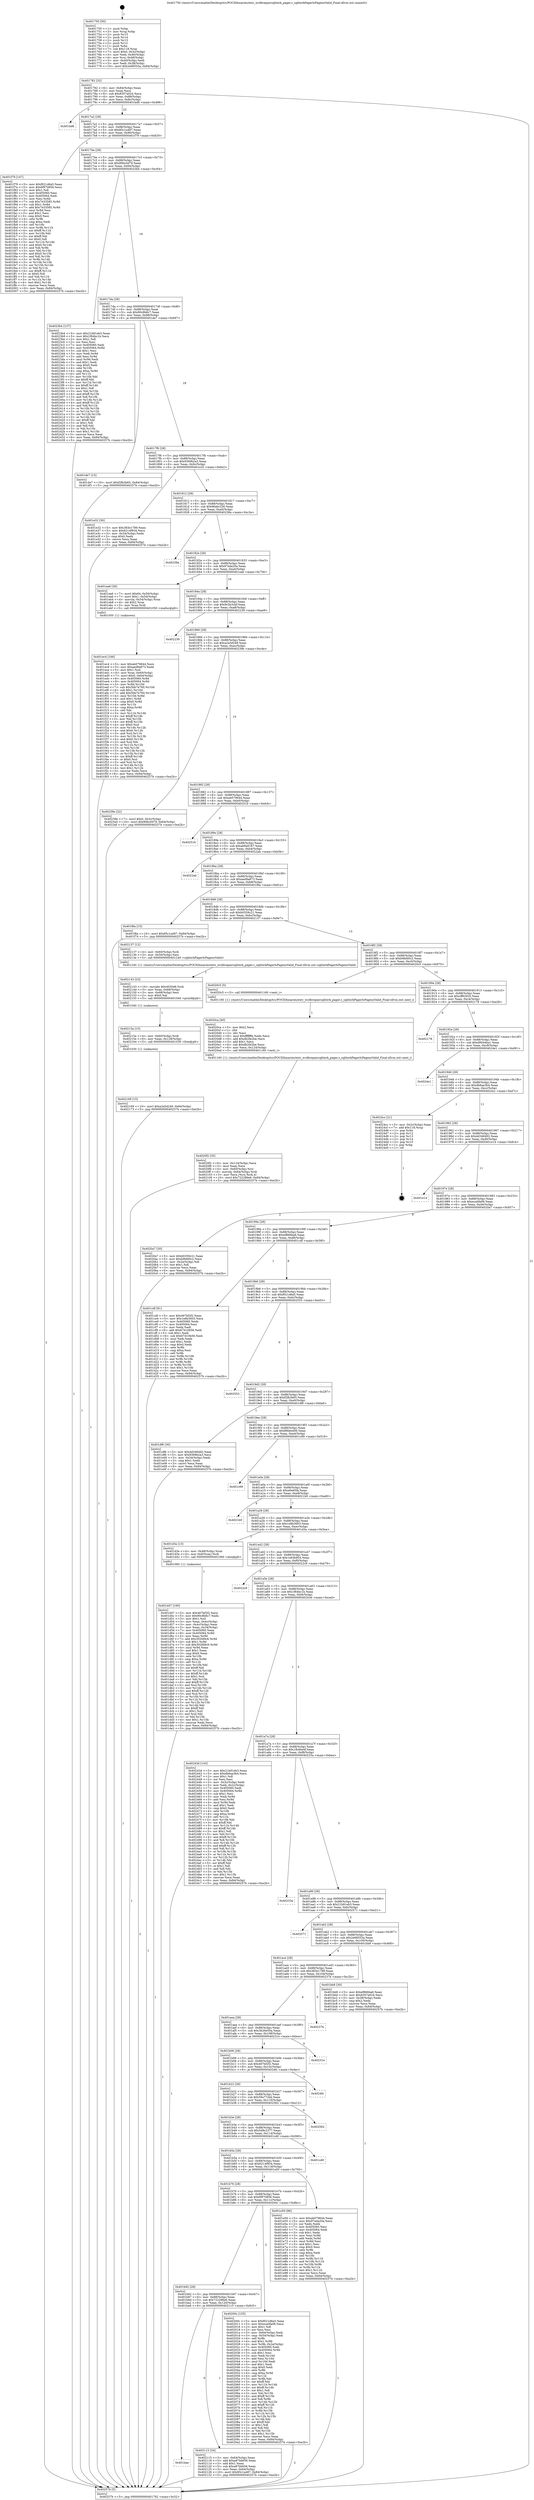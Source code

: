 digraph "0x401750" {
  label = "0x401750 (/mnt/c/Users/mathe/Desktop/tcc/POCII/binaries/extr_wcdbrepairsqliterk_pager.c_sqliterkPagerIsPagenoValid_Final-ollvm.out::main(0))"
  labelloc = "t"
  node[shape=record]

  Entry [label="",width=0.3,height=0.3,shape=circle,fillcolor=black,style=filled]
  "0x401782" [label="{
     0x401782 [32]\l
     | [instrs]\l
     &nbsp;&nbsp;0x401782 \<+6\>: mov -0x84(%rbp),%eax\l
     &nbsp;&nbsp;0x401788 \<+2\>: mov %eax,%ecx\l
     &nbsp;&nbsp;0x40178a \<+6\>: sub $0x8307a024,%ecx\l
     &nbsp;&nbsp;0x401790 \<+6\>: mov %eax,-0x88(%rbp)\l
     &nbsp;&nbsp;0x401796 \<+6\>: mov %ecx,-0x8c(%rbp)\l
     &nbsp;&nbsp;0x40179c \<+6\>: je 0000000000401bd6 \<main+0x486\>\l
  }"]
  "0x401bd6" [label="{
     0x401bd6\l
  }", style=dashed]
  "0x4017a2" [label="{
     0x4017a2 [28]\l
     | [instrs]\l
     &nbsp;&nbsp;0x4017a2 \<+5\>: jmp 00000000004017a7 \<main+0x57\>\l
     &nbsp;&nbsp;0x4017a7 \<+6\>: mov -0x88(%rbp),%eax\l
     &nbsp;&nbsp;0x4017ad \<+5\>: sub $0x85c1a487,%eax\l
     &nbsp;&nbsp;0x4017b2 \<+6\>: mov %eax,-0x90(%rbp)\l
     &nbsp;&nbsp;0x4017b8 \<+6\>: je 0000000000401f79 \<main+0x829\>\l
  }"]
  Exit [label="",width=0.3,height=0.3,shape=circle,fillcolor=black,style=filled,peripheries=2]
  "0x401f79" [label="{
     0x401f79 [147]\l
     | [instrs]\l
     &nbsp;&nbsp;0x401f79 \<+5\>: mov $0xf021d6a5,%eax\l
     &nbsp;&nbsp;0x401f7e \<+5\>: mov $0x6f970856,%ecx\l
     &nbsp;&nbsp;0x401f83 \<+2\>: mov $0x1,%dl\l
     &nbsp;&nbsp;0x401f85 \<+7\>: mov 0x405060,%esi\l
     &nbsp;&nbsp;0x401f8c \<+7\>: mov 0x405064,%edi\l
     &nbsp;&nbsp;0x401f93 \<+3\>: mov %esi,%r8d\l
     &nbsp;&nbsp;0x401f96 \<+7\>: sub $0x7e33585,%r8d\l
     &nbsp;&nbsp;0x401f9d \<+4\>: sub $0x1,%r8d\l
     &nbsp;&nbsp;0x401fa1 \<+7\>: add $0x7e33585,%r8d\l
     &nbsp;&nbsp;0x401fa8 \<+4\>: imul %r8d,%esi\l
     &nbsp;&nbsp;0x401fac \<+3\>: and $0x1,%esi\l
     &nbsp;&nbsp;0x401faf \<+3\>: cmp $0x0,%esi\l
     &nbsp;&nbsp;0x401fb2 \<+4\>: sete %r9b\l
     &nbsp;&nbsp;0x401fb6 \<+3\>: cmp $0xa,%edi\l
     &nbsp;&nbsp;0x401fb9 \<+4\>: setl %r10b\l
     &nbsp;&nbsp;0x401fbd \<+3\>: mov %r9b,%r11b\l
     &nbsp;&nbsp;0x401fc0 \<+4\>: xor $0xff,%r11b\l
     &nbsp;&nbsp;0x401fc4 \<+3\>: mov %r10b,%bl\l
     &nbsp;&nbsp;0x401fc7 \<+3\>: xor $0xff,%bl\l
     &nbsp;&nbsp;0x401fca \<+3\>: xor $0x0,%dl\l
     &nbsp;&nbsp;0x401fcd \<+3\>: mov %r11b,%r14b\l
     &nbsp;&nbsp;0x401fd0 \<+4\>: and $0x0,%r14b\l
     &nbsp;&nbsp;0x401fd4 \<+3\>: and %dl,%r9b\l
     &nbsp;&nbsp;0x401fd7 \<+3\>: mov %bl,%r15b\l
     &nbsp;&nbsp;0x401fda \<+4\>: and $0x0,%r15b\l
     &nbsp;&nbsp;0x401fde \<+3\>: and %dl,%r10b\l
     &nbsp;&nbsp;0x401fe1 \<+3\>: or %r9b,%r14b\l
     &nbsp;&nbsp;0x401fe4 \<+3\>: or %r10b,%r15b\l
     &nbsp;&nbsp;0x401fe7 \<+3\>: xor %r15b,%r14b\l
     &nbsp;&nbsp;0x401fea \<+3\>: or %bl,%r11b\l
     &nbsp;&nbsp;0x401fed \<+4\>: xor $0xff,%r11b\l
     &nbsp;&nbsp;0x401ff1 \<+3\>: or $0x0,%dl\l
     &nbsp;&nbsp;0x401ff4 \<+3\>: and %dl,%r11b\l
     &nbsp;&nbsp;0x401ff7 \<+3\>: or %r11b,%r14b\l
     &nbsp;&nbsp;0x401ffa \<+4\>: test $0x1,%r14b\l
     &nbsp;&nbsp;0x401ffe \<+3\>: cmovne %ecx,%eax\l
     &nbsp;&nbsp;0x402001 \<+6\>: mov %eax,-0x84(%rbp)\l
     &nbsp;&nbsp;0x402007 \<+5\>: jmp 000000000040257b \<main+0xe2b\>\l
  }"]
  "0x4017be" [label="{
     0x4017be [28]\l
     | [instrs]\l
     &nbsp;&nbsp;0x4017be \<+5\>: jmp 00000000004017c3 \<main+0x73\>\l
     &nbsp;&nbsp;0x4017c3 \<+6\>: mov -0x88(%rbp),%eax\l
     &nbsp;&nbsp;0x4017c9 \<+5\>: sub $0x90bc0d79,%eax\l
     &nbsp;&nbsp;0x4017ce \<+6\>: mov %eax,-0x94(%rbp)\l
     &nbsp;&nbsp;0x4017d4 \<+6\>: je 00000000004023b4 \<main+0xc64\>\l
  }"]
  "0x402169" [label="{
     0x402169 [15]\l
     | [instrs]\l
     &nbsp;&nbsp;0x402169 \<+10\>: movl $0xa2a5d249,-0x84(%rbp)\l
     &nbsp;&nbsp;0x402173 \<+5\>: jmp 000000000040257b \<main+0xe2b\>\l
  }"]
  "0x4023b4" [label="{
     0x4023b4 [137]\l
     | [instrs]\l
     &nbsp;&nbsp;0x4023b4 \<+5\>: mov $0x21b91eb3,%eax\l
     &nbsp;&nbsp;0x4023b9 \<+5\>: mov $0x1f64bc1b,%ecx\l
     &nbsp;&nbsp;0x4023be \<+2\>: mov $0x1,%dl\l
     &nbsp;&nbsp;0x4023c0 \<+2\>: xor %esi,%esi\l
     &nbsp;&nbsp;0x4023c2 \<+7\>: mov 0x405060,%edi\l
     &nbsp;&nbsp;0x4023c9 \<+8\>: mov 0x405064,%r8d\l
     &nbsp;&nbsp;0x4023d1 \<+3\>: sub $0x1,%esi\l
     &nbsp;&nbsp;0x4023d4 \<+3\>: mov %edi,%r9d\l
     &nbsp;&nbsp;0x4023d7 \<+3\>: add %esi,%r9d\l
     &nbsp;&nbsp;0x4023da \<+4\>: imul %r9d,%edi\l
     &nbsp;&nbsp;0x4023de \<+3\>: and $0x1,%edi\l
     &nbsp;&nbsp;0x4023e1 \<+3\>: cmp $0x0,%edi\l
     &nbsp;&nbsp;0x4023e4 \<+4\>: sete %r10b\l
     &nbsp;&nbsp;0x4023e8 \<+4\>: cmp $0xa,%r8d\l
     &nbsp;&nbsp;0x4023ec \<+4\>: setl %r11b\l
     &nbsp;&nbsp;0x4023f0 \<+3\>: mov %r10b,%bl\l
     &nbsp;&nbsp;0x4023f3 \<+3\>: xor $0xff,%bl\l
     &nbsp;&nbsp;0x4023f6 \<+3\>: mov %r11b,%r14b\l
     &nbsp;&nbsp;0x4023f9 \<+4\>: xor $0xff,%r14b\l
     &nbsp;&nbsp;0x4023fd \<+3\>: xor $0x1,%dl\l
     &nbsp;&nbsp;0x402400 \<+3\>: mov %bl,%r15b\l
     &nbsp;&nbsp;0x402403 \<+4\>: and $0xff,%r15b\l
     &nbsp;&nbsp;0x402407 \<+3\>: and %dl,%r10b\l
     &nbsp;&nbsp;0x40240a \<+3\>: mov %r14b,%r12b\l
     &nbsp;&nbsp;0x40240d \<+4\>: and $0xff,%r12b\l
     &nbsp;&nbsp;0x402411 \<+3\>: and %dl,%r11b\l
     &nbsp;&nbsp;0x402414 \<+3\>: or %r10b,%r15b\l
     &nbsp;&nbsp;0x402417 \<+3\>: or %r11b,%r12b\l
     &nbsp;&nbsp;0x40241a \<+3\>: xor %r12b,%r15b\l
     &nbsp;&nbsp;0x40241d \<+3\>: or %r14b,%bl\l
     &nbsp;&nbsp;0x402420 \<+3\>: xor $0xff,%bl\l
     &nbsp;&nbsp;0x402423 \<+3\>: or $0x1,%dl\l
     &nbsp;&nbsp;0x402426 \<+2\>: and %dl,%bl\l
     &nbsp;&nbsp;0x402428 \<+3\>: or %bl,%r15b\l
     &nbsp;&nbsp;0x40242b \<+4\>: test $0x1,%r15b\l
     &nbsp;&nbsp;0x40242f \<+3\>: cmovne %ecx,%eax\l
     &nbsp;&nbsp;0x402432 \<+6\>: mov %eax,-0x84(%rbp)\l
     &nbsp;&nbsp;0x402438 \<+5\>: jmp 000000000040257b \<main+0xe2b\>\l
  }"]
  "0x4017da" [label="{
     0x4017da [28]\l
     | [instrs]\l
     &nbsp;&nbsp;0x4017da \<+5\>: jmp 00000000004017df \<main+0x8f\>\l
     &nbsp;&nbsp;0x4017df \<+6\>: mov -0x88(%rbp),%eax\l
     &nbsp;&nbsp;0x4017e5 \<+5\>: sub $0x90c8b6c7,%eax\l
     &nbsp;&nbsp;0x4017ea \<+6\>: mov %eax,-0x98(%rbp)\l
     &nbsp;&nbsp;0x4017f0 \<+6\>: je 0000000000401de7 \<main+0x697\>\l
  }"]
  "0x40215a" [label="{
     0x40215a [15]\l
     | [instrs]\l
     &nbsp;&nbsp;0x40215a \<+4\>: mov -0x60(%rbp),%rdi\l
     &nbsp;&nbsp;0x40215e \<+6\>: mov %eax,-0x128(%rbp)\l
     &nbsp;&nbsp;0x402164 \<+5\>: call 0000000000401030 \<free@plt\>\l
     | [calls]\l
     &nbsp;&nbsp;0x401030 \{1\} (unknown)\l
  }"]
  "0x401de7" [label="{
     0x401de7 [15]\l
     | [instrs]\l
     &nbsp;&nbsp;0x401de7 \<+10\>: movl $0xf2fb3b65,-0x84(%rbp)\l
     &nbsp;&nbsp;0x401df1 \<+5\>: jmp 000000000040257b \<main+0xe2b\>\l
  }"]
  "0x4017f6" [label="{
     0x4017f6 [28]\l
     | [instrs]\l
     &nbsp;&nbsp;0x4017f6 \<+5\>: jmp 00000000004017fb \<main+0xab\>\l
     &nbsp;&nbsp;0x4017fb \<+6\>: mov -0x88(%rbp),%eax\l
     &nbsp;&nbsp;0x401801 \<+5\>: sub $0x9369b2a3,%eax\l
     &nbsp;&nbsp;0x401806 \<+6\>: mov %eax,-0x9c(%rbp)\l
     &nbsp;&nbsp;0x40180c \<+6\>: je 0000000000401e32 \<main+0x6e2\>\l
  }"]
  "0x402143" [label="{
     0x402143 [23]\l
     | [instrs]\l
     &nbsp;&nbsp;0x402143 \<+10\>: movabs $0x4030d6,%rdi\l
     &nbsp;&nbsp;0x40214d \<+3\>: mov %eax,-0x68(%rbp)\l
     &nbsp;&nbsp;0x402150 \<+3\>: mov -0x68(%rbp),%esi\l
     &nbsp;&nbsp;0x402153 \<+2\>: mov $0x0,%al\l
     &nbsp;&nbsp;0x402155 \<+5\>: call 0000000000401040 \<printf@plt\>\l
     | [calls]\l
     &nbsp;&nbsp;0x401040 \{1\} (unknown)\l
  }"]
  "0x401e32" [label="{
     0x401e32 [30]\l
     | [instrs]\l
     &nbsp;&nbsp;0x401e32 \<+5\>: mov $0x383e1789,%eax\l
     &nbsp;&nbsp;0x401e37 \<+5\>: mov $0x6214f934,%ecx\l
     &nbsp;&nbsp;0x401e3c \<+3\>: mov -0x34(%rbp),%edx\l
     &nbsp;&nbsp;0x401e3f \<+3\>: cmp $0x0,%edx\l
     &nbsp;&nbsp;0x401e42 \<+3\>: cmove %ecx,%eax\l
     &nbsp;&nbsp;0x401e45 \<+6\>: mov %eax,-0x84(%rbp)\l
     &nbsp;&nbsp;0x401e4b \<+5\>: jmp 000000000040257b \<main+0xe2b\>\l
  }"]
  "0x401812" [label="{
     0x401812 [28]\l
     | [instrs]\l
     &nbsp;&nbsp;0x401812 \<+5\>: jmp 0000000000401817 \<main+0xc7\>\l
     &nbsp;&nbsp;0x401817 \<+6\>: mov -0x88(%rbp),%eax\l
     &nbsp;&nbsp;0x40181d \<+5\>: sub $0x96abc326,%eax\l
     &nbsp;&nbsp;0x401822 \<+6\>: mov %eax,-0xa0(%rbp)\l
     &nbsp;&nbsp;0x401828 \<+6\>: je 000000000040238a \<main+0xc3a\>\l
  }"]
  "0x401bae" [label="{
     0x401bae\l
  }", style=dashed]
  "0x40238a" [label="{
     0x40238a\l
  }", style=dashed]
  "0x40182e" [label="{
     0x40182e [28]\l
     | [instrs]\l
     &nbsp;&nbsp;0x40182e \<+5\>: jmp 0000000000401833 \<main+0xe3\>\l
     &nbsp;&nbsp;0x401833 \<+6\>: mov -0x88(%rbp),%eax\l
     &nbsp;&nbsp;0x401839 \<+5\>: sub $0x97eda20a,%eax\l
     &nbsp;&nbsp;0x40183e \<+6\>: mov %eax,-0xa4(%rbp)\l
     &nbsp;&nbsp;0x401844 \<+6\>: je 0000000000401ea6 \<main+0x756\>\l
  }"]
  "0x402115" [label="{
     0x402115 [34]\l
     | [instrs]\l
     &nbsp;&nbsp;0x402115 \<+3\>: mov -0x64(%rbp),%eax\l
     &nbsp;&nbsp;0x402118 \<+5\>: add $0xa87bb656,%eax\l
     &nbsp;&nbsp;0x40211d \<+3\>: add $0x1,%eax\l
     &nbsp;&nbsp;0x402120 \<+5\>: sub $0xa87bb656,%eax\l
     &nbsp;&nbsp;0x402125 \<+3\>: mov %eax,-0x64(%rbp)\l
     &nbsp;&nbsp;0x402128 \<+10\>: movl $0x85c1a487,-0x84(%rbp)\l
     &nbsp;&nbsp;0x402132 \<+5\>: jmp 000000000040257b \<main+0xe2b\>\l
  }"]
  "0x401ea6" [label="{
     0x401ea6 [30]\l
     | [instrs]\l
     &nbsp;&nbsp;0x401ea6 \<+7\>: movl $0x64,-0x50(%rbp)\l
     &nbsp;&nbsp;0x401ead \<+7\>: movl $0x1,-0x54(%rbp)\l
     &nbsp;&nbsp;0x401eb4 \<+4\>: movslq -0x54(%rbp),%rax\l
     &nbsp;&nbsp;0x401eb8 \<+4\>: shl $0x2,%rax\l
     &nbsp;&nbsp;0x401ebc \<+3\>: mov %rax,%rdi\l
     &nbsp;&nbsp;0x401ebf \<+5\>: call 0000000000401050 \<malloc@plt\>\l
     | [calls]\l
     &nbsp;&nbsp;0x401050 \{1\} (unknown)\l
  }"]
  "0x40184a" [label="{
     0x40184a [28]\l
     | [instrs]\l
     &nbsp;&nbsp;0x40184a \<+5\>: jmp 000000000040184f \<main+0xff\>\l
     &nbsp;&nbsp;0x40184f \<+6\>: mov -0x88(%rbp),%eax\l
     &nbsp;&nbsp;0x401855 \<+5\>: sub $0x9c5b3cbf,%eax\l
     &nbsp;&nbsp;0x40185a \<+6\>: mov %eax,-0xa8(%rbp)\l
     &nbsp;&nbsp;0x401860 \<+6\>: je 0000000000402239 \<main+0xae9\>\l
  }"]
  "0x4020f2" [label="{
     0x4020f2 [35]\l
     | [instrs]\l
     &nbsp;&nbsp;0x4020f2 \<+6\>: mov -0x124(%rbp),%ecx\l
     &nbsp;&nbsp;0x4020f8 \<+3\>: imul %eax,%ecx\l
     &nbsp;&nbsp;0x4020fb \<+4\>: mov -0x60(%rbp),%rsi\l
     &nbsp;&nbsp;0x4020ff \<+4\>: movslq -0x64(%rbp),%rdi\l
     &nbsp;&nbsp;0x402103 \<+3\>: mov %ecx,(%rsi,%rdi,4)\l
     &nbsp;&nbsp;0x402106 \<+10\>: movl $0x722286e6,-0x84(%rbp)\l
     &nbsp;&nbsp;0x402110 \<+5\>: jmp 000000000040257b \<main+0xe2b\>\l
  }"]
  "0x402239" [label="{
     0x402239\l
  }", style=dashed]
  "0x401866" [label="{
     0x401866 [28]\l
     | [instrs]\l
     &nbsp;&nbsp;0x401866 \<+5\>: jmp 000000000040186b \<main+0x11b\>\l
     &nbsp;&nbsp;0x40186b \<+6\>: mov -0x88(%rbp),%eax\l
     &nbsp;&nbsp;0x401871 \<+5\>: sub $0xa2a5d249,%eax\l
     &nbsp;&nbsp;0x401876 \<+6\>: mov %eax,-0xac(%rbp)\l
     &nbsp;&nbsp;0x40187c \<+6\>: je 000000000040239e \<main+0xc4e\>\l
  }"]
  "0x4020ca" [label="{
     0x4020ca [40]\l
     | [instrs]\l
     &nbsp;&nbsp;0x4020ca \<+5\>: mov $0x2,%ecx\l
     &nbsp;&nbsp;0x4020cf \<+1\>: cltd\l
     &nbsp;&nbsp;0x4020d0 \<+2\>: idiv %ecx\l
     &nbsp;&nbsp;0x4020d2 \<+6\>: imul $0xfffffffe,%edx,%ecx\l
     &nbsp;&nbsp;0x4020d8 \<+6\>: add $0xdb2fe2be,%ecx\l
     &nbsp;&nbsp;0x4020de \<+3\>: add $0x1,%ecx\l
     &nbsp;&nbsp;0x4020e1 \<+6\>: sub $0xdb2fe2be,%ecx\l
     &nbsp;&nbsp;0x4020e7 \<+6\>: mov %ecx,-0x124(%rbp)\l
     &nbsp;&nbsp;0x4020ed \<+5\>: call 0000000000401160 \<next_i\>\l
     | [calls]\l
     &nbsp;&nbsp;0x401160 \{1\} (/mnt/c/Users/mathe/Desktop/tcc/POCII/binaries/extr_wcdbrepairsqliterk_pager.c_sqliterkPagerIsPagenoValid_Final-ollvm.out::next_i)\l
  }"]
  "0x40239e" [label="{
     0x40239e [22]\l
     | [instrs]\l
     &nbsp;&nbsp;0x40239e \<+7\>: movl $0x0,-0x3c(%rbp)\l
     &nbsp;&nbsp;0x4023a5 \<+10\>: movl $0x90bc0d79,-0x84(%rbp)\l
     &nbsp;&nbsp;0x4023af \<+5\>: jmp 000000000040257b \<main+0xe2b\>\l
  }"]
  "0x401882" [label="{
     0x401882 [28]\l
     | [instrs]\l
     &nbsp;&nbsp;0x401882 \<+5\>: jmp 0000000000401887 \<main+0x137\>\l
     &nbsp;&nbsp;0x401887 \<+6\>: mov -0x88(%rbp),%eax\l
     &nbsp;&nbsp;0x40188d \<+5\>: sub $0xab079644,%eax\l
     &nbsp;&nbsp;0x401892 \<+6\>: mov %eax,-0xb0(%rbp)\l
     &nbsp;&nbsp;0x401898 \<+6\>: je 000000000040251b \<main+0xdcb\>\l
  }"]
  "0x401b92" [label="{
     0x401b92 [28]\l
     | [instrs]\l
     &nbsp;&nbsp;0x401b92 \<+5\>: jmp 0000000000401b97 \<main+0x447\>\l
     &nbsp;&nbsp;0x401b97 \<+6\>: mov -0x88(%rbp),%eax\l
     &nbsp;&nbsp;0x401b9d \<+5\>: sub $0x722286e6,%eax\l
     &nbsp;&nbsp;0x401ba2 \<+6\>: mov %eax,-0x120(%rbp)\l
     &nbsp;&nbsp;0x401ba8 \<+6\>: je 0000000000402115 \<main+0x9c5\>\l
  }"]
  "0x40251b" [label="{
     0x40251b\l
  }", style=dashed]
  "0x40189e" [label="{
     0x40189e [28]\l
     | [instrs]\l
     &nbsp;&nbsp;0x40189e \<+5\>: jmp 00000000004018a3 \<main+0x153\>\l
     &nbsp;&nbsp;0x4018a3 \<+6\>: mov -0x88(%rbp),%eax\l
     &nbsp;&nbsp;0x4018a9 \<+5\>: sub $0xab9a9187,%eax\l
     &nbsp;&nbsp;0x4018ae \<+6\>: mov %eax,-0xb4(%rbp)\l
     &nbsp;&nbsp;0x4018b4 \<+6\>: je 00000000004022ab \<main+0xb5b\>\l
  }"]
  "0x40200c" [label="{
     0x40200c [155]\l
     | [instrs]\l
     &nbsp;&nbsp;0x40200c \<+5\>: mov $0xf021d6a5,%eax\l
     &nbsp;&nbsp;0x402011 \<+5\>: mov $0xeca0fa06,%ecx\l
     &nbsp;&nbsp;0x402016 \<+2\>: mov $0x1,%dl\l
     &nbsp;&nbsp;0x402018 \<+2\>: xor %esi,%esi\l
     &nbsp;&nbsp;0x40201a \<+3\>: mov -0x64(%rbp),%edi\l
     &nbsp;&nbsp;0x40201d \<+3\>: cmp -0x54(%rbp),%edi\l
     &nbsp;&nbsp;0x402020 \<+4\>: setl %r8b\l
     &nbsp;&nbsp;0x402024 \<+4\>: and $0x1,%r8b\l
     &nbsp;&nbsp;0x402028 \<+4\>: mov %r8b,-0x2e(%rbp)\l
     &nbsp;&nbsp;0x40202c \<+7\>: mov 0x405060,%edi\l
     &nbsp;&nbsp;0x402033 \<+8\>: mov 0x405064,%r9d\l
     &nbsp;&nbsp;0x40203b \<+3\>: sub $0x1,%esi\l
     &nbsp;&nbsp;0x40203e \<+3\>: mov %edi,%r10d\l
     &nbsp;&nbsp;0x402041 \<+3\>: add %esi,%r10d\l
     &nbsp;&nbsp;0x402044 \<+4\>: imul %r10d,%edi\l
     &nbsp;&nbsp;0x402048 \<+3\>: and $0x1,%edi\l
     &nbsp;&nbsp;0x40204b \<+3\>: cmp $0x0,%edi\l
     &nbsp;&nbsp;0x40204e \<+4\>: sete %r8b\l
     &nbsp;&nbsp;0x402052 \<+4\>: cmp $0xa,%r9d\l
     &nbsp;&nbsp;0x402056 \<+4\>: setl %r11b\l
     &nbsp;&nbsp;0x40205a \<+3\>: mov %r8b,%bl\l
     &nbsp;&nbsp;0x40205d \<+3\>: xor $0xff,%bl\l
     &nbsp;&nbsp;0x402060 \<+3\>: mov %r11b,%r14b\l
     &nbsp;&nbsp;0x402063 \<+4\>: xor $0xff,%r14b\l
     &nbsp;&nbsp;0x402067 \<+3\>: xor $0x1,%dl\l
     &nbsp;&nbsp;0x40206a \<+3\>: mov %bl,%r15b\l
     &nbsp;&nbsp;0x40206d \<+4\>: and $0xff,%r15b\l
     &nbsp;&nbsp;0x402071 \<+3\>: and %dl,%r8b\l
     &nbsp;&nbsp;0x402074 \<+3\>: mov %r14b,%r12b\l
     &nbsp;&nbsp;0x402077 \<+4\>: and $0xff,%r12b\l
     &nbsp;&nbsp;0x40207b \<+3\>: and %dl,%r11b\l
     &nbsp;&nbsp;0x40207e \<+3\>: or %r8b,%r15b\l
     &nbsp;&nbsp;0x402081 \<+3\>: or %r11b,%r12b\l
     &nbsp;&nbsp;0x402084 \<+3\>: xor %r12b,%r15b\l
     &nbsp;&nbsp;0x402087 \<+3\>: or %r14b,%bl\l
     &nbsp;&nbsp;0x40208a \<+3\>: xor $0xff,%bl\l
     &nbsp;&nbsp;0x40208d \<+3\>: or $0x1,%dl\l
     &nbsp;&nbsp;0x402090 \<+2\>: and %dl,%bl\l
     &nbsp;&nbsp;0x402092 \<+3\>: or %bl,%r15b\l
     &nbsp;&nbsp;0x402095 \<+4\>: test $0x1,%r15b\l
     &nbsp;&nbsp;0x402099 \<+3\>: cmovne %ecx,%eax\l
     &nbsp;&nbsp;0x40209c \<+6\>: mov %eax,-0x84(%rbp)\l
     &nbsp;&nbsp;0x4020a2 \<+5\>: jmp 000000000040257b \<main+0xe2b\>\l
  }"]
  "0x4022ab" [label="{
     0x4022ab\l
  }", style=dashed]
  "0x4018ba" [label="{
     0x4018ba [28]\l
     | [instrs]\l
     &nbsp;&nbsp;0x4018ba \<+5\>: jmp 00000000004018bf \<main+0x16f\>\l
     &nbsp;&nbsp;0x4018bf \<+6\>: mov -0x88(%rbp),%eax\l
     &nbsp;&nbsp;0x4018c5 \<+5\>: sub $0xaed9a873,%eax\l
     &nbsp;&nbsp;0x4018ca \<+6\>: mov %eax,-0xb8(%rbp)\l
     &nbsp;&nbsp;0x4018d0 \<+6\>: je 0000000000401f6a \<main+0x81a\>\l
  }"]
  "0x401ec4" [label="{
     0x401ec4 [166]\l
     | [instrs]\l
     &nbsp;&nbsp;0x401ec4 \<+5\>: mov $0xab079644,%ecx\l
     &nbsp;&nbsp;0x401ec9 \<+5\>: mov $0xaed9a873,%edx\l
     &nbsp;&nbsp;0x401ece \<+3\>: mov $0x1,%sil\l
     &nbsp;&nbsp;0x401ed1 \<+4\>: mov %rax,-0x60(%rbp)\l
     &nbsp;&nbsp;0x401ed5 \<+7\>: movl $0x0,-0x64(%rbp)\l
     &nbsp;&nbsp;0x401edc \<+8\>: mov 0x405060,%r8d\l
     &nbsp;&nbsp;0x401ee4 \<+8\>: mov 0x405064,%r9d\l
     &nbsp;&nbsp;0x401eec \<+3\>: mov %r8d,%r10d\l
     &nbsp;&nbsp;0x401eef \<+7\>: sub $0x5bb7e760,%r10d\l
     &nbsp;&nbsp;0x401ef6 \<+4\>: sub $0x1,%r10d\l
     &nbsp;&nbsp;0x401efa \<+7\>: add $0x5bb7e760,%r10d\l
     &nbsp;&nbsp;0x401f01 \<+4\>: imul %r10d,%r8d\l
     &nbsp;&nbsp;0x401f05 \<+4\>: and $0x1,%r8d\l
     &nbsp;&nbsp;0x401f09 \<+4\>: cmp $0x0,%r8d\l
     &nbsp;&nbsp;0x401f0d \<+4\>: sete %r11b\l
     &nbsp;&nbsp;0x401f11 \<+4\>: cmp $0xa,%r9d\l
     &nbsp;&nbsp;0x401f15 \<+3\>: setl %bl\l
     &nbsp;&nbsp;0x401f18 \<+3\>: mov %r11b,%r14b\l
     &nbsp;&nbsp;0x401f1b \<+4\>: xor $0xff,%r14b\l
     &nbsp;&nbsp;0x401f1f \<+3\>: mov %bl,%r15b\l
     &nbsp;&nbsp;0x401f22 \<+4\>: xor $0xff,%r15b\l
     &nbsp;&nbsp;0x401f26 \<+4\>: xor $0x0,%sil\l
     &nbsp;&nbsp;0x401f2a \<+3\>: mov %r14b,%r12b\l
     &nbsp;&nbsp;0x401f2d \<+4\>: and $0x0,%r12b\l
     &nbsp;&nbsp;0x401f31 \<+3\>: and %sil,%r11b\l
     &nbsp;&nbsp;0x401f34 \<+3\>: mov %r15b,%r13b\l
     &nbsp;&nbsp;0x401f37 \<+4\>: and $0x0,%r13b\l
     &nbsp;&nbsp;0x401f3b \<+3\>: and %sil,%bl\l
     &nbsp;&nbsp;0x401f3e \<+3\>: or %r11b,%r12b\l
     &nbsp;&nbsp;0x401f41 \<+3\>: or %bl,%r13b\l
     &nbsp;&nbsp;0x401f44 \<+3\>: xor %r13b,%r12b\l
     &nbsp;&nbsp;0x401f47 \<+3\>: or %r15b,%r14b\l
     &nbsp;&nbsp;0x401f4a \<+4\>: xor $0xff,%r14b\l
     &nbsp;&nbsp;0x401f4e \<+4\>: or $0x0,%sil\l
     &nbsp;&nbsp;0x401f52 \<+3\>: and %sil,%r14b\l
     &nbsp;&nbsp;0x401f55 \<+3\>: or %r14b,%r12b\l
     &nbsp;&nbsp;0x401f58 \<+4\>: test $0x1,%r12b\l
     &nbsp;&nbsp;0x401f5c \<+3\>: cmovne %edx,%ecx\l
     &nbsp;&nbsp;0x401f5f \<+6\>: mov %ecx,-0x84(%rbp)\l
     &nbsp;&nbsp;0x401f65 \<+5\>: jmp 000000000040257b \<main+0xe2b\>\l
  }"]
  "0x401f6a" [label="{
     0x401f6a [15]\l
     | [instrs]\l
     &nbsp;&nbsp;0x401f6a \<+10\>: movl $0x85c1a487,-0x84(%rbp)\l
     &nbsp;&nbsp;0x401f74 \<+5\>: jmp 000000000040257b \<main+0xe2b\>\l
  }"]
  "0x4018d6" [label="{
     0x4018d6 [28]\l
     | [instrs]\l
     &nbsp;&nbsp;0x4018d6 \<+5\>: jmp 00000000004018db \<main+0x18b\>\l
     &nbsp;&nbsp;0x4018db \<+6\>: mov -0x88(%rbp),%eax\l
     &nbsp;&nbsp;0x4018e1 \<+5\>: sub $0xb0359c21,%eax\l
     &nbsp;&nbsp;0x4018e6 \<+6\>: mov %eax,-0xbc(%rbp)\l
     &nbsp;&nbsp;0x4018ec \<+6\>: je 0000000000402137 \<main+0x9e7\>\l
  }"]
  "0x401b76" [label="{
     0x401b76 [28]\l
     | [instrs]\l
     &nbsp;&nbsp;0x401b76 \<+5\>: jmp 0000000000401b7b \<main+0x42b\>\l
     &nbsp;&nbsp;0x401b7b \<+6\>: mov -0x88(%rbp),%eax\l
     &nbsp;&nbsp;0x401b81 \<+5\>: sub $0x6f970856,%eax\l
     &nbsp;&nbsp;0x401b86 \<+6\>: mov %eax,-0x11c(%rbp)\l
     &nbsp;&nbsp;0x401b8c \<+6\>: je 000000000040200c \<main+0x8bc\>\l
  }"]
  "0x402137" [label="{
     0x402137 [12]\l
     | [instrs]\l
     &nbsp;&nbsp;0x402137 \<+4\>: mov -0x60(%rbp),%rdi\l
     &nbsp;&nbsp;0x40213b \<+3\>: mov -0x50(%rbp),%esi\l
     &nbsp;&nbsp;0x40213e \<+5\>: call 0000000000401240 \<sqliterkPagerIsPagenoValid\>\l
     | [calls]\l
     &nbsp;&nbsp;0x401240 \{1\} (/mnt/c/Users/mathe/Desktop/tcc/POCII/binaries/extr_wcdbrepairsqliterk_pager.c_sqliterkPagerIsPagenoValid_Final-ollvm.out::sqliterkPagerIsPagenoValid)\l
  }"]
  "0x4018f2" [label="{
     0x4018f2 [28]\l
     | [instrs]\l
     &nbsp;&nbsp;0x4018f2 \<+5\>: jmp 00000000004018f7 \<main+0x1a7\>\l
     &nbsp;&nbsp;0x4018f7 \<+6\>: mov -0x88(%rbp),%eax\l
     &nbsp;&nbsp;0x4018fd \<+5\>: sub $0xb9bfd0c2,%eax\l
     &nbsp;&nbsp;0x401902 \<+6\>: mov %eax,-0xc0(%rbp)\l
     &nbsp;&nbsp;0x401908 \<+6\>: je 00000000004020c5 \<main+0x975\>\l
  }"]
  "0x401e50" [label="{
     0x401e50 [86]\l
     | [instrs]\l
     &nbsp;&nbsp;0x401e50 \<+5\>: mov $0xab079644,%eax\l
     &nbsp;&nbsp;0x401e55 \<+5\>: mov $0x97eda20a,%ecx\l
     &nbsp;&nbsp;0x401e5a \<+2\>: xor %edx,%edx\l
     &nbsp;&nbsp;0x401e5c \<+7\>: mov 0x405060,%esi\l
     &nbsp;&nbsp;0x401e63 \<+7\>: mov 0x405064,%edi\l
     &nbsp;&nbsp;0x401e6a \<+3\>: sub $0x1,%edx\l
     &nbsp;&nbsp;0x401e6d \<+3\>: mov %esi,%r8d\l
     &nbsp;&nbsp;0x401e70 \<+3\>: add %edx,%r8d\l
     &nbsp;&nbsp;0x401e73 \<+4\>: imul %r8d,%esi\l
     &nbsp;&nbsp;0x401e77 \<+3\>: and $0x1,%esi\l
     &nbsp;&nbsp;0x401e7a \<+3\>: cmp $0x0,%esi\l
     &nbsp;&nbsp;0x401e7d \<+4\>: sete %r9b\l
     &nbsp;&nbsp;0x401e81 \<+3\>: cmp $0xa,%edi\l
     &nbsp;&nbsp;0x401e84 \<+4\>: setl %r10b\l
     &nbsp;&nbsp;0x401e88 \<+3\>: mov %r9b,%r11b\l
     &nbsp;&nbsp;0x401e8b \<+3\>: and %r10b,%r11b\l
     &nbsp;&nbsp;0x401e8e \<+3\>: xor %r10b,%r9b\l
     &nbsp;&nbsp;0x401e91 \<+3\>: or %r9b,%r11b\l
     &nbsp;&nbsp;0x401e94 \<+4\>: test $0x1,%r11b\l
     &nbsp;&nbsp;0x401e98 \<+3\>: cmovne %ecx,%eax\l
     &nbsp;&nbsp;0x401e9b \<+6\>: mov %eax,-0x84(%rbp)\l
     &nbsp;&nbsp;0x401ea1 \<+5\>: jmp 000000000040257b \<main+0xe2b\>\l
  }"]
  "0x4020c5" [label="{
     0x4020c5 [5]\l
     | [instrs]\l
     &nbsp;&nbsp;0x4020c5 \<+5\>: call 0000000000401160 \<next_i\>\l
     | [calls]\l
     &nbsp;&nbsp;0x401160 \{1\} (/mnt/c/Users/mathe/Desktop/tcc/POCII/binaries/extr_wcdbrepairsqliterk_pager.c_sqliterkPagerIsPagenoValid_Final-ollvm.out::next_i)\l
  }"]
  "0x40190e" [label="{
     0x40190e [28]\l
     | [instrs]\l
     &nbsp;&nbsp;0x40190e \<+5\>: jmp 0000000000401913 \<main+0x1c3\>\l
     &nbsp;&nbsp;0x401913 \<+6\>: mov -0x88(%rbp),%eax\l
     &nbsp;&nbsp;0x401919 \<+5\>: sub $0xcff92920,%eax\l
     &nbsp;&nbsp;0x40191e \<+6\>: mov %eax,-0xc4(%rbp)\l
     &nbsp;&nbsp;0x401924 \<+6\>: je 0000000000402178 \<main+0xa28\>\l
  }"]
  "0x401b5a" [label="{
     0x401b5a [28]\l
     | [instrs]\l
     &nbsp;&nbsp;0x401b5a \<+5\>: jmp 0000000000401b5f \<main+0x40f\>\l
     &nbsp;&nbsp;0x401b5f \<+6\>: mov -0x88(%rbp),%eax\l
     &nbsp;&nbsp;0x401b65 \<+5\>: sub $0x6214f934,%eax\l
     &nbsp;&nbsp;0x401b6a \<+6\>: mov %eax,-0x118(%rbp)\l
     &nbsp;&nbsp;0x401b70 \<+6\>: je 0000000000401e50 \<main+0x700\>\l
  }"]
  "0x402178" [label="{
     0x402178\l
  }", style=dashed]
  "0x40192a" [label="{
     0x40192a [28]\l
     | [instrs]\l
     &nbsp;&nbsp;0x40192a \<+5\>: jmp 000000000040192f \<main+0x1df\>\l
     &nbsp;&nbsp;0x40192f \<+6\>: mov -0x88(%rbp),%eax\l
     &nbsp;&nbsp;0x401935 \<+5\>: sub $0xd9044ba1,%eax\l
     &nbsp;&nbsp;0x40193a \<+6\>: mov %eax,-0xc8(%rbp)\l
     &nbsp;&nbsp;0x401940 \<+6\>: je 00000000004024e1 \<main+0xd91\>\l
  }"]
  "0x401cd0" [label="{
     0x401cd0\l
  }", style=dashed]
  "0x4024e1" [label="{
     0x4024e1\l
  }", style=dashed]
  "0x401946" [label="{
     0x401946 [28]\l
     | [instrs]\l
     &nbsp;&nbsp;0x401946 \<+5\>: jmp 000000000040194b \<main+0x1fb\>\l
     &nbsp;&nbsp;0x40194b \<+6\>: mov -0x88(%rbp),%eax\l
     &nbsp;&nbsp;0x401951 \<+5\>: sub $0xdb6aa3b4,%eax\l
     &nbsp;&nbsp;0x401956 \<+6\>: mov %eax,-0xcc(%rbp)\l
     &nbsp;&nbsp;0x40195c \<+6\>: je 00000000004024cc \<main+0xd7c\>\l
  }"]
  "0x401b3e" [label="{
     0x401b3e [28]\l
     | [instrs]\l
     &nbsp;&nbsp;0x401b3e \<+5\>: jmp 0000000000401b43 \<main+0x3f3\>\l
     &nbsp;&nbsp;0x401b43 \<+6\>: mov -0x88(%rbp),%eax\l
     &nbsp;&nbsp;0x401b49 \<+5\>: sub $0x5d9c2377,%eax\l
     &nbsp;&nbsp;0x401b4e \<+6\>: mov %eax,-0x114(%rbp)\l
     &nbsp;&nbsp;0x401b54 \<+6\>: je 0000000000401cd0 \<main+0x580\>\l
  }"]
  "0x4024cc" [label="{
     0x4024cc [21]\l
     | [instrs]\l
     &nbsp;&nbsp;0x4024cc \<+3\>: mov -0x2c(%rbp),%eax\l
     &nbsp;&nbsp;0x4024cf \<+7\>: add $0x118,%rsp\l
     &nbsp;&nbsp;0x4024d6 \<+1\>: pop %rbx\l
     &nbsp;&nbsp;0x4024d7 \<+2\>: pop %r12\l
     &nbsp;&nbsp;0x4024d9 \<+2\>: pop %r13\l
     &nbsp;&nbsp;0x4024db \<+2\>: pop %r14\l
     &nbsp;&nbsp;0x4024dd \<+2\>: pop %r15\l
     &nbsp;&nbsp;0x4024df \<+1\>: pop %rbp\l
     &nbsp;&nbsp;0x4024e0 \<+1\>: ret\l
  }"]
  "0x401962" [label="{
     0x401962 [28]\l
     | [instrs]\l
     &nbsp;&nbsp;0x401962 \<+5\>: jmp 0000000000401967 \<main+0x217\>\l
     &nbsp;&nbsp;0x401967 \<+6\>: mov -0x88(%rbp),%eax\l
     &nbsp;&nbsp;0x40196d \<+5\>: sub $0xdd348492,%eax\l
     &nbsp;&nbsp;0x401972 \<+6\>: mov %eax,-0xd0(%rbp)\l
     &nbsp;&nbsp;0x401978 \<+6\>: je 0000000000401e14 \<main+0x6c4\>\l
  }"]
  "0x402562" [label="{
     0x402562\l
  }", style=dashed]
  "0x401e14" [label="{
     0x401e14\l
  }", style=dashed]
  "0x40197e" [label="{
     0x40197e [28]\l
     | [instrs]\l
     &nbsp;&nbsp;0x40197e \<+5\>: jmp 0000000000401983 \<main+0x233\>\l
     &nbsp;&nbsp;0x401983 \<+6\>: mov -0x88(%rbp),%eax\l
     &nbsp;&nbsp;0x401989 \<+5\>: sub $0xeca0fa06,%eax\l
     &nbsp;&nbsp;0x40198e \<+6\>: mov %eax,-0xd4(%rbp)\l
     &nbsp;&nbsp;0x401994 \<+6\>: je 00000000004020a7 \<main+0x957\>\l
  }"]
  "0x401b22" [label="{
     0x401b22 [28]\l
     | [instrs]\l
     &nbsp;&nbsp;0x401b22 \<+5\>: jmp 0000000000401b27 \<main+0x3d7\>\l
     &nbsp;&nbsp;0x401b27 \<+6\>: mov -0x88(%rbp),%eax\l
     &nbsp;&nbsp;0x401b2d \<+5\>: sub $0x59a77cbd,%eax\l
     &nbsp;&nbsp;0x401b32 \<+6\>: mov %eax,-0x110(%rbp)\l
     &nbsp;&nbsp;0x401b38 \<+6\>: je 0000000000402562 \<main+0xe12\>\l
  }"]
  "0x4020a7" [label="{
     0x4020a7 [30]\l
     | [instrs]\l
     &nbsp;&nbsp;0x4020a7 \<+5\>: mov $0xb0359c21,%eax\l
     &nbsp;&nbsp;0x4020ac \<+5\>: mov $0xb9bfd0c2,%ecx\l
     &nbsp;&nbsp;0x4020b1 \<+3\>: mov -0x2e(%rbp),%dl\l
     &nbsp;&nbsp;0x4020b4 \<+3\>: test $0x1,%dl\l
     &nbsp;&nbsp;0x4020b7 \<+3\>: cmovne %ecx,%eax\l
     &nbsp;&nbsp;0x4020ba \<+6\>: mov %eax,-0x84(%rbp)\l
     &nbsp;&nbsp;0x4020c0 \<+5\>: jmp 000000000040257b \<main+0xe2b\>\l
  }"]
  "0x40199a" [label="{
     0x40199a [28]\l
     | [instrs]\l
     &nbsp;&nbsp;0x40199a \<+5\>: jmp 000000000040199f \<main+0x24f\>\l
     &nbsp;&nbsp;0x40199f \<+6\>: mov -0x88(%rbp),%eax\l
     &nbsp;&nbsp;0x4019a5 \<+5\>: sub $0xef866ba6,%eax\l
     &nbsp;&nbsp;0x4019aa \<+6\>: mov %eax,-0xd8(%rbp)\l
     &nbsp;&nbsp;0x4019b0 \<+6\>: je 0000000000401cdf \<main+0x58f\>\l
  }"]
  "0x4024fc" [label="{
     0x4024fc\l
  }", style=dashed]
  "0x401cdf" [label="{
     0x401cdf [91]\l
     | [instrs]\l
     &nbsp;&nbsp;0x401cdf \<+5\>: mov $0x467bf2f2,%eax\l
     &nbsp;&nbsp;0x401ce4 \<+5\>: mov $0x1e8b3603,%ecx\l
     &nbsp;&nbsp;0x401ce9 \<+7\>: mov 0x405060,%edx\l
     &nbsp;&nbsp;0x401cf0 \<+7\>: mov 0x405064,%esi\l
     &nbsp;&nbsp;0x401cf7 \<+2\>: mov %edx,%edi\l
     &nbsp;&nbsp;0x401cf9 \<+6\>: add $0x67d10b56,%edi\l
     &nbsp;&nbsp;0x401cff \<+3\>: sub $0x1,%edi\l
     &nbsp;&nbsp;0x401d02 \<+6\>: sub $0x67d10b56,%edi\l
     &nbsp;&nbsp;0x401d08 \<+3\>: imul %edi,%edx\l
     &nbsp;&nbsp;0x401d0b \<+3\>: and $0x1,%edx\l
     &nbsp;&nbsp;0x401d0e \<+3\>: cmp $0x0,%edx\l
     &nbsp;&nbsp;0x401d11 \<+4\>: sete %r8b\l
     &nbsp;&nbsp;0x401d15 \<+3\>: cmp $0xa,%esi\l
     &nbsp;&nbsp;0x401d18 \<+4\>: setl %r9b\l
     &nbsp;&nbsp;0x401d1c \<+3\>: mov %r8b,%r10b\l
     &nbsp;&nbsp;0x401d1f \<+3\>: and %r9b,%r10b\l
     &nbsp;&nbsp;0x401d22 \<+3\>: xor %r9b,%r8b\l
     &nbsp;&nbsp;0x401d25 \<+3\>: or %r8b,%r10b\l
     &nbsp;&nbsp;0x401d28 \<+4\>: test $0x1,%r10b\l
     &nbsp;&nbsp;0x401d2c \<+3\>: cmovne %ecx,%eax\l
     &nbsp;&nbsp;0x401d2f \<+6\>: mov %eax,-0x84(%rbp)\l
     &nbsp;&nbsp;0x401d35 \<+5\>: jmp 000000000040257b \<main+0xe2b\>\l
  }"]
  "0x4019b6" [label="{
     0x4019b6 [28]\l
     | [instrs]\l
     &nbsp;&nbsp;0x4019b6 \<+5\>: jmp 00000000004019bb \<main+0x26b\>\l
     &nbsp;&nbsp;0x4019bb \<+6\>: mov -0x88(%rbp),%eax\l
     &nbsp;&nbsp;0x4019c1 \<+5\>: sub $0xf021d6a5,%eax\l
     &nbsp;&nbsp;0x4019c6 \<+6\>: mov %eax,-0xdc(%rbp)\l
     &nbsp;&nbsp;0x4019cc \<+6\>: je 0000000000402553 \<main+0xe03\>\l
  }"]
  "0x401b06" [label="{
     0x401b06 [28]\l
     | [instrs]\l
     &nbsp;&nbsp;0x401b06 \<+5\>: jmp 0000000000401b0b \<main+0x3bb\>\l
     &nbsp;&nbsp;0x401b0b \<+6\>: mov -0x88(%rbp),%eax\l
     &nbsp;&nbsp;0x401b11 \<+5\>: sub $0x467bf2f2,%eax\l
     &nbsp;&nbsp;0x401b16 \<+6\>: mov %eax,-0x10c(%rbp)\l
     &nbsp;&nbsp;0x401b1c \<+6\>: je 00000000004024fc \<main+0xdac\>\l
  }"]
  "0x402553" [label="{
     0x402553\l
  }", style=dashed]
  "0x4019d2" [label="{
     0x4019d2 [28]\l
     | [instrs]\l
     &nbsp;&nbsp;0x4019d2 \<+5\>: jmp 00000000004019d7 \<main+0x287\>\l
     &nbsp;&nbsp;0x4019d7 \<+6\>: mov -0x88(%rbp),%eax\l
     &nbsp;&nbsp;0x4019dd \<+5\>: sub $0xf2fb3b65,%eax\l
     &nbsp;&nbsp;0x4019e2 \<+6\>: mov %eax,-0xe0(%rbp)\l
     &nbsp;&nbsp;0x4019e8 \<+6\>: je 0000000000401df6 \<main+0x6a6\>\l
  }"]
  "0x40231e" [label="{
     0x40231e\l
  }", style=dashed]
  "0x401df6" [label="{
     0x401df6 [30]\l
     | [instrs]\l
     &nbsp;&nbsp;0x401df6 \<+5\>: mov $0xdd348492,%eax\l
     &nbsp;&nbsp;0x401dfb \<+5\>: mov $0x9369b2a3,%ecx\l
     &nbsp;&nbsp;0x401e00 \<+3\>: mov -0x34(%rbp),%edx\l
     &nbsp;&nbsp;0x401e03 \<+3\>: cmp $0x1,%edx\l
     &nbsp;&nbsp;0x401e06 \<+3\>: cmovl %ecx,%eax\l
     &nbsp;&nbsp;0x401e09 \<+6\>: mov %eax,-0x84(%rbp)\l
     &nbsp;&nbsp;0x401e0f \<+5\>: jmp 000000000040257b \<main+0xe2b\>\l
  }"]
  "0x4019ee" [label="{
     0x4019ee [28]\l
     | [instrs]\l
     &nbsp;&nbsp;0x4019ee \<+5\>: jmp 00000000004019f3 \<main+0x2a3\>\l
     &nbsp;&nbsp;0x4019f3 \<+6\>: mov -0x88(%rbp),%eax\l
     &nbsp;&nbsp;0x4019f9 \<+5\>: sub $0xf86bb406,%eax\l
     &nbsp;&nbsp;0x4019fe \<+6\>: mov %eax,-0xe4(%rbp)\l
     &nbsp;&nbsp;0x401a04 \<+6\>: je 0000000000401c69 \<main+0x519\>\l
  }"]
  "0x401aea" [label="{
     0x401aea [28]\l
     | [instrs]\l
     &nbsp;&nbsp;0x401aea \<+5\>: jmp 0000000000401aef \<main+0x39f\>\l
     &nbsp;&nbsp;0x401aef \<+6\>: mov -0x88(%rbp),%eax\l
     &nbsp;&nbsp;0x401af5 \<+5\>: sub $0x3b26e50a,%eax\l
     &nbsp;&nbsp;0x401afa \<+6\>: mov %eax,-0x108(%rbp)\l
     &nbsp;&nbsp;0x401b00 \<+6\>: je 000000000040231e \<main+0xbce\>\l
  }"]
  "0x401c69" [label="{
     0x401c69\l
  }", style=dashed]
  "0x401a0a" [label="{
     0x401a0a [28]\l
     | [instrs]\l
     &nbsp;&nbsp;0x401a0a \<+5\>: jmp 0000000000401a0f \<main+0x2bf\>\l
     &nbsp;&nbsp;0x401a0f \<+6\>: mov -0x88(%rbp),%eax\l
     &nbsp;&nbsp;0x401a15 \<+5\>: sub $0xe6e65fa,%eax\l
     &nbsp;&nbsp;0x401a1a \<+6\>: mov %eax,-0xe8(%rbp)\l
     &nbsp;&nbsp;0x401a20 \<+6\>: je 00000000004021b0 \<main+0xa60\>\l
  }"]
  "0x40237b" [label="{
     0x40237b\l
  }", style=dashed]
  "0x4021b0" [label="{
     0x4021b0\l
  }", style=dashed]
  "0x401a26" [label="{
     0x401a26 [28]\l
     | [instrs]\l
     &nbsp;&nbsp;0x401a26 \<+5\>: jmp 0000000000401a2b \<main+0x2db\>\l
     &nbsp;&nbsp;0x401a2b \<+6\>: mov -0x88(%rbp),%eax\l
     &nbsp;&nbsp;0x401a31 \<+5\>: sub $0x1e8b3603,%eax\l
     &nbsp;&nbsp;0x401a36 \<+6\>: mov %eax,-0xec(%rbp)\l
     &nbsp;&nbsp;0x401a3c \<+6\>: je 0000000000401d3a \<main+0x5ea\>\l
  }"]
  "0x401d47" [label="{
     0x401d47 [160]\l
     | [instrs]\l
     &nbsp;&nbsp;0x401d47 \<+5\>: mov $0x467bf2f2,%ecx\l
     &nbsp;&nbsp;0x401d4c \<+5\>: mov $0x90c8b6c7,%edx\l
     &nbsp;&nbsp;0x401d51 \<+3\>: mov $0x1,%sil\l
     &nbsp;&nbsp;0x401d54 \<+3\>: mov %eax,-0x4c(%rbp)\l
     &nbsp;&nbsp;0x401d57 \<+3\>: mov -0x4c(%rbp),%eax\l
     &nbsp;&nbsp;0x401d5a \<+3\>: mov %eax,-0x34(%rbp)\l
     &nbsp;&nbsp;0x401d5d \<+7\>: mov 0x405060,%eax\l
     &nbsp;&nbsp;0x401d64 \<+8\>: mov 0x405064,%r8d\l
     &nbsp;&nbsp;0x401d6c \<+3\>: mov %eax,%r9d\l
     &nbsp;&nbsp;0x401d6f \<+7\>: add $0x302fd9c6,%r9d\l
     &nbsp;&nbsp;0x401d76 \<+4\>: sub $0x1,%r9d\l
     &nbsp;&nbsp;0x401d7a \<+7\>: sub $0x302fd9c6,%r9d\l
     &nbsp;&nbsp;0x401d81 \<+4\>: imul %r9d,%eax\l
     &nbsp;&nbsp;0x401d85 \<+3\>: and $0x1,%eax\l
     &nbsp;&nbsp;0x401d88 \<+3\>: cmp $0x0,%eax\l
     &nbsp;&nbsp;0x401d8b \<+4\>: sete %r10b\l
     &nbsp;&nbsp;0x401d8f \<+4\>: cmp $0xa,%r8d\l
     &nbsp;&nbsp;0x401d93 \<+4\>: setl %r11b\l
     &nbsp;&nbsp;0x401d97 \<+3\>: mov %r10b,%bl\l
     &nbsp;&nbsp;0x401d9a \<+3\>: xor $0xff,%bl\l
     &nbsp;&nbsp;0x401d9d \<+3\>: mov %r11b,%r14b\l
     &nbsp;&nbsp;0x401da0 \<+4\>: xor $0xff,%r14b\l
     &nbsp;&nbsp;0x401da4 \<+4\>: xor $0x1,%sil\l
     &nbsp;&nbsp;0x401da8 \<+3\>: mov %bl,%r15b\l
     &nbsp;&nbsp;0x401dab \<+4\>: and $0xff,%r15b\l
     &nbsp;&nbsp;0x401daf \<+3\>: and %sil,%r10b\l
     &nbsp;&nbsp;0x401db2 \<+3\>: mov %r14b,%r12b\l
     &nbsp;&nbsp;0x401db5 \<+4\>: and $0xff,%r12b\l
     &nbsp;&nbsp;0x401db9 \<+3\>: and %sil,%r11b\l
     &nbsp;&nbsp;0x401dbc \<+3\>: or %r10b,%r15b\l
     &nbsp;&nbsp;0x401dbf \<+3\>: or %r11b,%r12b\l
     &nbsp;&nbsp;0x401dc2 \<+3\>: xor %r12b,%r15b\l
     &nbsp;&nbsp;0x401dc5 \<+3\>: or %r14b,%bl\l
     &nbsp;&nbsp;0x401dc8 \<+3\>: xor $0xff,%bl\l
     &nbsp;&nbsp;0x401dcb \<+4\>: or $0x1,%sil\l
     &nbsp;&nbsp;0x401dcf \<+3\>: and %sil,%bl\l
     &nbsp;&nbsp;0x401dd2 \<+3\>: or %bl,%r15b\l
     &nbsp;&nbsp;0x401dd5 \<+4\>: test $0x1,%r15b\l
     &nbsp;&nbsp;0x401dd9 \<+3\>: cmovne %edx,%ecx\l
     &nbsp;&nbsp;0x401ddc \<+6\>: mov %ecx,-0x84(%rbp)\l
     &nbsp;&nbsp;0x401de2 \<+5\>: jmp 000000000040257b \<main+0xe2b\>\l
  }"]
  "0x401d3a" [label="{
     0x401d3a [13]\l
     | [instrs]\l
     &nbsp;&nbsp;0x401d3a \<+4\>: mov -0x48(%rbp),%rax\l
     &nbsp;&nbsp;0x401d3e \<+4\>: mov 0x8(%rax),%rdi\l
     &nbsp;&nbsp;0x401d42 \<+5\>: call 0000000000401060 \<atoi@plt\>\l
     | [calls]\l
     &nbsp;&nbsp;0x401060 \{1\} (unknown)\l
  }"]
  "0x401a42" [label="{
     0x401a42 [28]\l
     | [instrs]\l
     &nbsp;&nbsp;0x401a42 \<+5\>: jmp 0000000000401a47 \<main+0x2f7\>\l
     &nbsp;&nbsp;0x401a47 \<+6\>: mov -0x88(%rbp),%eax\l
     &nbsp;&nbsp;0x401a4d \<+5\>: sub $0x1e93b954,%eax\l
     &nbsp;&nbsp;0x401a52 \<+6\>: mov %eax,-0xf0(%rbp)\l
     &nbsp;&nbsp;0x401a58 \<+6\>: je 00000000004022c9 \<main+0xb79\>\l
  }"]
  "0x401750" [label="{
     0x401750 [50]\l
     | [instrs]\l
     &nbsp;&nbsp;0x401750 \<+1\>: push %rbp\l
     &nbsp;&nbsp;0x401751 \<+3\>: mov %rsp,%rbp\l
     &nbsp;&nbsp;0x401754 \<+2\>: push %r15\l
     &nbsp;&nbsp;0x401756 \<+2\>: push %r14\l
     &nbsp;&nbsp;0x401758 \<+2\>: push %r13\l
     &nbsp;&nbsp;0x40175a \<+2\>: push %r12\l
     &nbsp;&nbsp;0x40175c \<+1\>: push %rbx\l
     &nbsp;&nbsp;0x40175d \<+7\>: sub $0x118,%rsp\l
     &nbsp;&nbsp;0x401764 \<+7\>: movl $0x0,-0x3c(%rbp)\l
     &nbsp;&nbsp;0x40176b \<+3\>: mov %edi,-0x40(%rbp)\l
     &nbsp;&nbsp;0x40176e \<+4\>: mov %rsi,-0x48(%rbp)\l
     &nbsp;&nbsp;0x401772 \<+3\>: mov -0x40(%rbp),%edi\l
     &nbsp;&nbsp;0x401775 \<+3\>: mov %edi,-0x38(%rbp)\l
     &nbsp;&nbsp;0x401778 \<+10\>: movl $0x2e68553a,-0x84(%rbp)\l
  }"]
  "0x4022c9" [label="{
     0x4022c9\l
  }", style=dashed]
  "0x401a5e" [label="{
     0x401a5e [28]\l
     | [instrs]\l
     &nbsp;&nbsp;0x401a5e \<+5\>: jmp 0000000000401a63 \<main+0x313\>\l
     &nbsp;&nbsp;0x401a63 \<+6\>: mov -0x88(%rbp),%eax\l
     &nbsp;&nbsp;0x401a69 \<+5\>: sub $0x1f64bc1b,%eax\l
     &nbsp;&nbsp;0x401a6e \<+6\>: mov %eax,-0xf4(%rbp)\l
     &nbsp;&nbsp;0x401a74 \<+6\>: je 000000000040243d \<main+0xced\>\l
  }"]
  "0x40257b" [label="{
     0x40257b [5]\l
     | [instrs]\l
     &nbsp;&nbsp;0x40257b \<+5\>: jmp 0000000000401782 \<main+0x32\>\l
  }"]
  "0x40243d" [label="{
     0x40243d [143]\l
     | [instrs]\l
     &nbsp;&nbsp;0x40243d \<+5\>: mov $0x21b91eb3,%eax\l
     &nbsp;&nbsp;0x402442 \<+5\>: mov $0xdb6aa3b4,%ecx\l
     &nbsp;&nbsp;0x402447 \<+2\>: mov $0x1,%dl\l
     &nbsp;&nbsp;0x402449 \<+2\>: xor %esi,%esi\l
     &nbsp;&nbsp;0x40244b \<+3\>: mov -0x3c(%rbp),%edi\l
     &nbsp;&nbsp;0x40244e \<+3\>: mov %edi,-0x2c(%rbp)\l
     &nbsp;&nbsp;0x402451 \<+7\>: mov 0x405060,%edi\l
     &nbsp;&nbsp;0x402458 \<+8\>: mov 0x405064,%r8d\l
     &nbsp;&nbsp;0x402460 \<+3\>: sub $0x1,%esi\l
     &nbsp;&nbsp;0x402463 \<+3\>: mov %edi,%r9d\l
     &nbsp;&nbsp;0x402466 \<+3\>: add %esi,%r9d\l
     &nbsp;&nbsp;0x402469 \<+4\>: imul %r9d,%edi\l
     &nbsp;&nbsp;0x40246d \<+3\>: and $0x1,%edi\l
     &nbsp;&nbsp;0x402470 \<+3\>: cmp $0x0,%edi\l
     &nbsp;&nbsp;0x402473 \<+4\>: sete %r10b\l
     &nbsp;&nbsp;0x402477 \<+4\>: cmp $0xa,%r8d\l
     &nbsp;&nbsp;0x40247b \<+4\>: setl %r11b\l
     &nbsp;&nbsp;0x40247f \<+3\>: mov %r10b,%bl\l
     &nbsp;&nbsp;0x402482 \<+3\>: xor $0xff,%bl\l
     &nbsp;&nbsp;0x402485 \<+3\>: mov %r11b,%r14b\l
     &nbsp;&nbsp;0x402488 \<+4\>: xor $0xff,%r14b\l
     &nbsp;&nbsp;0x40248c \<+3\>: xor $0x1,%dl\l
     &nbsp;&nbsp;0x40248f \<+3\>: mov %bl,%r15b\l
     &nbsp;&nbsp;0x402492 \<+4\>: and $0xff,%r15b\l
     &nbsp;&nbsp;0x402496 \<+3\>: and %dl,%r10b\l
     &nbsp;&nbsp;0x402499 \<+3\>: mov %r14b,%r12b\l
     &nbsp;&nbsp;0x40249c \<+4\>: and $0xff,%r12b\l
     &nbsp;&nbsp;0x4024a0 \<+3\>: and %dl,%r11b\l
     &nbsp;&nbsp;0x4024a3 \<+3\>: or %r10b,%r15b\l
     &nbsp;&nbsp;0x4024a6 \<+3\>: or %r11b,%r12b\l
     &nbsp;&nbsp;0x4024a9 \<+3\>: xor %r12b,%r15b\l
     &nbsp;&nbsp;0x4024ac \<+3\>: or %r14b,%bl\l
     &nbsp;&nbsp;0x4024af \<+3\>: xor $0xff,%bl\l
     &nbsp;&nbsp;0x4024b2 \<+3\>: or $0x1,%dl\l
     &nbsp;&nbsp;0x4024b5 \<+2\>: and %dl,%bl\l
     &nbsp;&nbsp;0x4024b7 \<+3\>: or %bl,%r15b\l
     &nbsp;&nbsp;0x4024ba \<+4\>: test $0x1,%r15b\l
     &nbsp;&nbsp;0x4024be \<+3\>: cmovne %ecx,%eax\l
     &nbsp;&nbsp;0x4024c1 \<+6\>: mov %eax,-0x84(%rbp)\l
     &nbsp;&nbsp;0x4024c7 \<+5\>: jmp 000000000040257b \<main+0xe2b\>\l
  }"]
  "0x401a7a" [label="{
     0x401a7a [28]\l
     | [instrs]\l
     &nbsp;&nbsp;0x401a7a \<+5\>: jmp 0000000000401a7f \<main+0x32f\>\l
     &nbsp;&nbsp;0x401a7f \<+6\>: mov -0x88(%rbp),%eax\l
     &nbsp;&nbsp;0x401a85 \<+5\>: sub $0x1fb46e4f,%eax\l
     &nbsp;&nbsp;0x401a8a \<+6\>: mov %eax,-0xf8(%rbp)\l
     &nbsp;&nbsp;0x401a90 \<+6\>: je 000000000040233a \<main+0xbea\>\l
  }"]
  "0x401ace" [label="{
     0x401ace [28]\l
     | [instrs]\l
     &nbsp;&nbsp;0x401ace \<+5\>: jmp 0000000000401ad3 \<main+0x383\>\l
     &nbsp;&nbsp;0x401ad3 \<+6\>: mov -0x88(%rbp),%eax\l
     &nbsp;&nbsp;0x401ad9 \<+5\>: sub $0x383e1789,%eax\l
     &nbsp;&nbsp;0x401ade \<+6\>: mov %eax,-0x104(%rbp)\l
     &nbsp;&nbsp;0x401ae4 \<+6\>: je 000000000040237b \<main+0xc2b\>\l
  }"]
  "0x40233a" [label="{
     0x40233a\l
  }", style=dashed]
  "0x401a96" [label="{
     0x401a96 [28]\l
     | [instrs]\l
     &nbsp;&nbsp;0x401a96 \<+5\>: jmp 0000000000401a9b \<main+0x34b\>\l
     &nbsp;&nbsp;0x401a9b \<+6\>: mov -0x88(%rbp),%eax\l
     &nbsp;&nbsp;0x401aa1 \<+5\>: sub $0x21b91eb3,%eax\l
     &nbsp;&nbsp;0x401aa6 \<+6\>: mov %eax,-0xfc(%rbp)\l
     &nbsp;&nbsp;0x401aac \<+6\>: je 0000000000402571 \<main+0xe21\>\l
  }"]
  "0x401bb8" [label="{
     0x401bb8 [30]\l
     | [instrs]\l
     &nbsp;&nbsp;0x401bb8 \<+5\>: mov $0xef866ba6,%eax\l
     &nbsp;&nbsp;0x401bbd \<+5\>: mov $0x8307a024,%ecx\l
     &nbsp;&nbsp;0x401bc2 \<+3\>: mov -0x38(%rbp),%edx\l
     &nbsp;&nbsp;0x401bc5 \<+3\>: cmp $0x2,%edx\l
     &nbsp;&nbsp;0x401bc8 \<+3\>: cmovne %ecx,%eax\l
     &nbsp;&nbsp;0x401bcb \<+6\>: mov %eax,-0x84(%rbp)\l
     &nbsp;&nbsp;0x401bd1 \<+5\>: jmp 000000000040257b \<main+0xe2b\>\l
  }"]
  "0x402571" [label="{
     0x402571\l
  }", style=dashed]
  "0x401ab2" [label="{
     0x401ab2 [28]\l
     | [instrs]\l
     &nbsp;&nbsp;0x401ab2 \<+5\>: jmp 0000000000401ab7 \<main+0x367\>\l
     &nbsp;&nbsp;0x401ab7 \<+6\>: mov -0x88(%rbp),%eax\l
     &nbsp;&nbsp;0x401abd \<+5\>: sub $0x2e68553a,%eax\l
     &nbsp;&nbsp;0x401ac2 \<+6\>: mov %eax,-0x100(%rbp)\l
     &nbsp;&nbsp;0x401ac8 \<+6\>: je 0000000000401bb8 \<main+0x468\>\l
  }"]
  Entry -> "0x401750" [label=" 1"]
  "0x401782" -> "0x401bd6" [label=" 0"]
  "0x401782" -> "0x4017a2" [label=" 22"]
  "0x4024cc" -> Exit [label=" 1"]
  "0x4017a2" -> "0x401f79" [label=" 2"]
  "0x4017a2" -> "0x4017be" [label=" 20"]
  "0x40243d" -> "0x40257b" [label=" 1"]
  "0x4017be" -> "0x4023b4" [label=" 1"]
  "0x4017be" -> "0x4017da" [label=" 19"]
  "0x4023b4" -> "0x40257b" [label=" 1"]
  "0x4017da" -> "0x401de7" [label=" 1"]
  "0x4017da" -> "0x4017f6" [label=" 18"]
  "0x40239e" -> "0x40257b" [label=" 1"]
  "0x4017f6" -> "0x401e32" [label=" 1"]
  "0x4017f6" -> "0x401812" [label=" 17"]
  "0x402169" -> "0x40257b" [label=" 1"]
  "0x401812" -> "0x40238a" [label=" 0"]
  "0x401812" -> "0x40182e" [label=" 17"]
  "0x40215a" -> "0x402169" [label=" 1"]
  "0x40182e" -> "0x401ea6" [label=" 1"]
  "0x40182e" -> "0x40184a" [label=" 16"]
  "0x402143" -> "0x40215a" [label=" 1"]
  "0x40184a" -> "0x402239" [label=" 0"]
  "0x40184a" -> "0x401866" [label=" 16"]
  "0x402115" -> "0x40257b" [label=" 1"]
  "0x401866" -> "0x40239e" [label=" 1"]
  "0x401866" -> "0x401882" [label=" 15"]
  "0x401b92" -> "0x401bae" [label=" 0"]
  "0x401882" -> "0x40251b" [label=" 0"]
  "0x401882" -> "0x40189e" [label=" 15"]
  "0x401b92" -> "0x402115" [label=" 1"]
  "0x40189e" -> "0x4022ab" [label=" 0"]
  "0x40189e" -> "0x4018ba" [label=" 15"]
  "0x402137" -> "0x402143" [label=" 1"]
  "0x4018ba" -> "0x401f6a" [label=" 1"]
  "0x4018ba" -> "0x4018d6" [label=" 14"]
  "0x4020ca" -> "0x4020f2" [label=" 1"]
  "0x4018d6" -> "0x402137" [label=" 1"]
  "0x4018d6" -> "0x4018f2" [label=" 13"]
  "0x4020c5" -> "0x4020ca" [label=" 1"]
  "0x4018f2" -> "0x4020c5" [label=" 1"]
  "0x4018f2" -> "0x40190e" [label=" 12"]
  "0x4020a7" -> "0x40257b" [label=" 2"]
  "0x40190e" -> "0x402178" [label=" 0"]
  "0x40190e" -> "0x40192a" [label=" 12"]
  "0x401b76" -> "0x401b92" [label=" 1"]
  "0x40192a" -> "0x4024e1" [label=" 0"]
  "0x40192a" -> "0x401946" [label=" 12"]
  "0x401b76" -> "0x40200c" [label=" 2"]
  "0x401946" -> "0x4024cc" [label=" 1"]
  "0x401946" -> "0x401962" [label=" 11"]
  "0x401f79" -> "0x40257b" [label=" 2"]
  "0x401962" -> "0x401e14" [label=" 0"]
  "0x401962" -> "0x40197e" [label=" 11"]
  "0x401f6a" -> "0x40257b" [label=" 1"]
  "0x40197e" -> "0x4020a7" [label=" 2"]
  "0x40197e" -> "0x40199a" [label=" 9"]
  "0x401ea6" -> "0x401ec4" [label=" 1"]
  "0x40199a" -> "0x401cdf" [label=" 1"]
  "0x40199a" -> "0x4019b6" [label=" 8"]
  "0x401e50" -> "0x40257b" [label=" 1"]
  "0x4019b6" -> "0x402553" [label=" 0"]
  "0x4019b6" -> "0x4019d2" [label=" 8"]
  "0x401b5a" -> "0x401e50" [label=" 1"]
  "0x4019d2" -> "0x401df6" [label=" 1"]
  "0x4019d2" -> "0x4019ee" [label=" 7"]
  "0x40200c" -> "0x40257b" [label=" 2"]
  "0x4019ee" -> "0x401c69" [label=" 0"]
  "0x4019ee" -> "0x401a0a" [label=" 7"]
  "0x401b3e" -> "0x401cd0" [label=" 0"]
  "0x401a0a" -> "0x4021b0" [label=" 0"]
  "0x401a0a" -> "0x401a26" [label=" 7"]
  "0x4020f2" -> "0x40257b" [label=" 1"]
  "0x401a26" -> "0x401d3a" [label=" 1"]
  "0x401a26" -> "0x401a42" [label=" 6"]
  "0x401b22" -> "0x402562" [label=" 0"]
  "0x401a42" -> "0x4022c9" [label=" 0"]
  "0x401a42" -> "0x401a5e" [label=" 6"]
  "0x401ec4" -> "0x40257b" [label=" 1"]
  "0x401a5e" -> "0x40243d" [label=" 1"]
  "0x401a5e" -> "0x401a7a" [label=" 5"]
  "0x401b06" -> "0x401b22" [label=" 4"]
  "0x401a7a" -> "0x40233a" [label=" 0"]
  "0x401a7a" -> "0x401a96" [label=" 5"]
  "0x401b06" -> "0x4024fc" [label=" 0"]
  "0x401a96" -> "0x402571" [label=" 0"]
  "0x401a96" -> "0x401ab2" [label=" 5"]
  "0x401b5a" -> "0x401b76" [label=" 3"]
  "0x401ab2" -> "0x401bb8" [label=" 1"]
  "0x401ab2" -> "0x401ace" [label=" 4"]
  "0x401bb8" -> "0x40257b" [label=" 1"]
  "0x401750" -> "0x401782" [label=" 1"]
  "0x40257b" -> "0x401782" [label=" 21"]
  "0x401cdf" -> "0x40257b" [label=" 1"]
  "0x401d3a" -> "0x401d47" [label=" 1"]
  "0x401d47" -> "0x40257b" [label=" 1"]
  "0x401de7" -> "0x40257b" [label=" 1"]
  "0x401df6" -> "0x40257b" [label=" 1"]
  "0x401e32" -> "0x40257b" [label=" 1"]
  "0x401b22" -> "0x401b3e" [label=" 4"]
  "0x401ace" -> "0x40237b" [label=" 0"]
  "0x401ace" -> "0x401aea" [label=" 4"]
  "0x401b3e" -> "0x401b5a" [label=" 4"]
  "0x401aea" -> "0x40231e" [label=" 0"]
  "0x401aea" -> "0x401b06" [label=" 4"]
}
